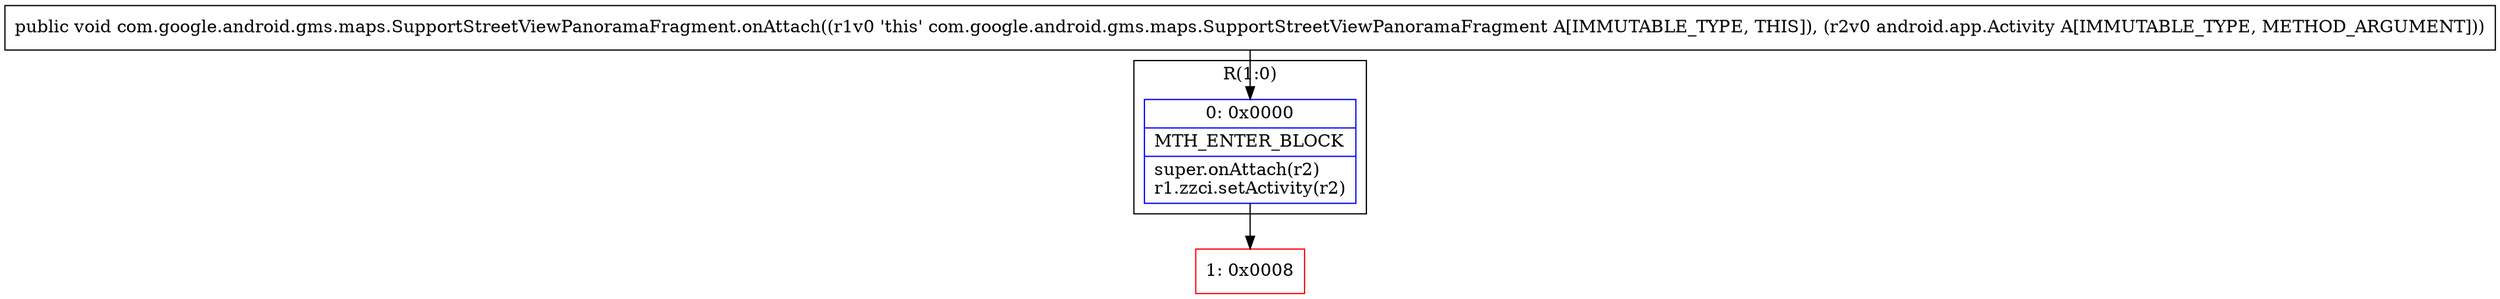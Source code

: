 digraph "CFG forcom.google.android.gms.maps.SupportStreetViewPanoramaFragment.onAttach(Landroid\/app\/Activity;)V" {
subgraph cluster_Region_1344927462 {
label = "R(1:0)";
node [shape=record,color=blue];
Node_0 [shape=record,label="{0\:\ 0x0000|MTH_ENTER_BLOCK\l|super.onAttach(r2)\lr1.zzci.setActivity(r2)\l}"];
}
Node_1 [shape=record,color=red,label="{1\:\ 0x0008}"];
MethodNode[shape=record,label="{public void com.google.android.gms.maps.SupportStreetViewPanoramaFragment.onAttach((r1v0 'this' com.google.android.gms.maps.SupportStreetViewPanoramaFragment A[IMMUTABLE_TYPE, THIS]), (r2v0 android.app.Activity A[IMMUTABLE_TYPE, METHOD_ARGUMENT])) }"];
MethodNode -> Node_0;
Node_0 -> Node_1;
}

